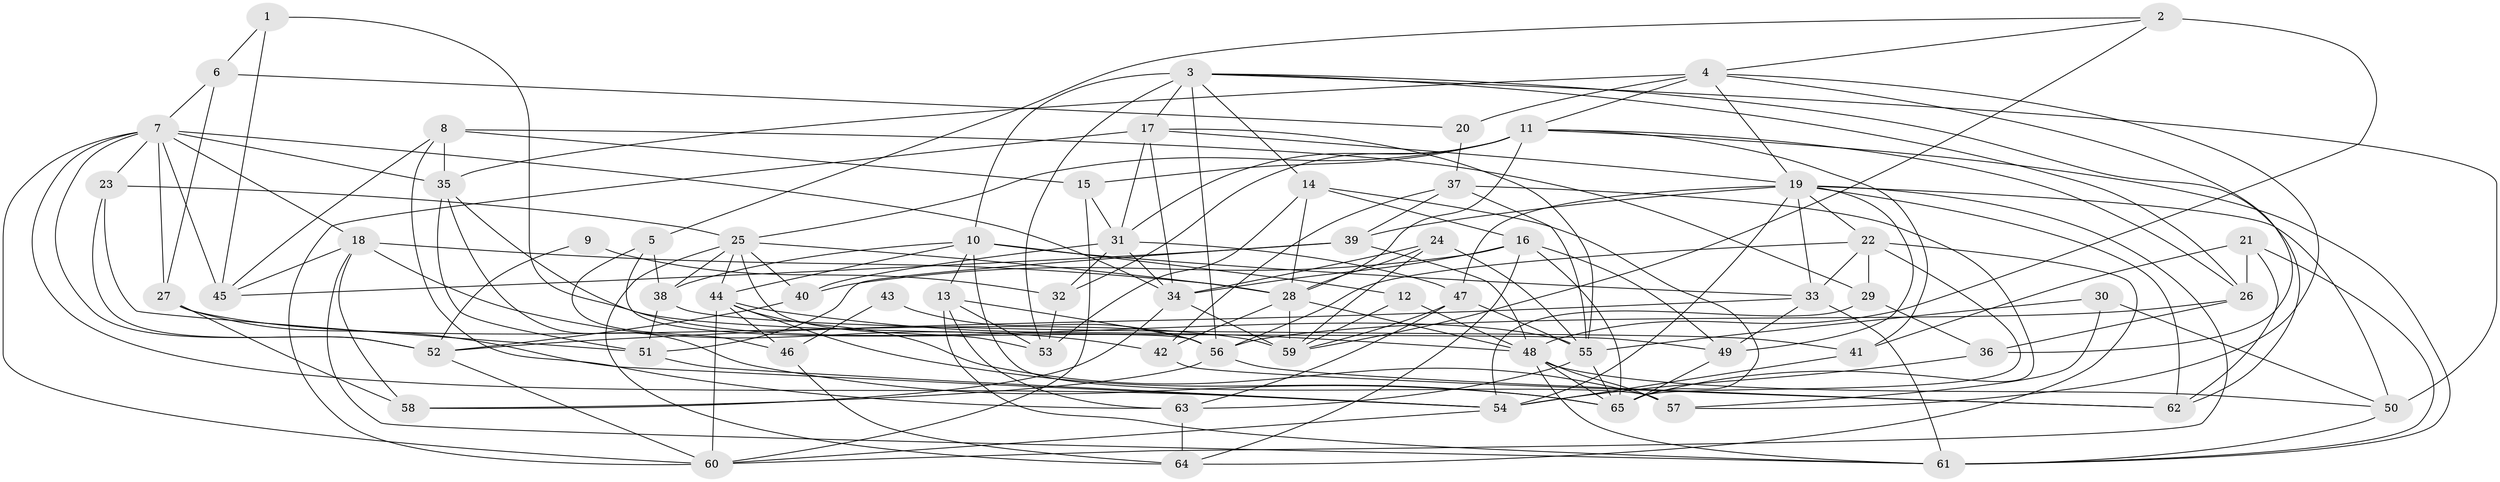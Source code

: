 // original degree distribution, {7: 0.03875968992248062, 3: 0.26356589147286824, 2: 0.13178294573643412, 4: 0.3333333333333333, 6: 0.06976744186046512, 5: 0.13178294573643412, 9: 0.015503875968992248, 8: 0.015503875968992248}
// Generated by graph-tools (version 1.1) at 2025/02/03/09/25 03:02:10]
// undirected, 65 vertices, 180 edges
graph export_dot {
graph [start="1"]
  node [color=gray90,style=filled];
  1;
  2;
  3;
  4;
  5;
  6;
  7;
  8;
  9;
  10;
  11;
  12;
  13;
  14;
  15;
  16;
  17;
  18;
  19;
  20;
  21;
  22;
  23;
  24;
  25;
  26;
  27;
  28;
  29;
  30;
  31;
  32;
  33;
  34;
  35;
  36;
  37;
  38;
  39;
  40;
  41;
  42;
  43;
  44;
  45;
  46;
  47;
  48;
  49;
  50;
  51;
  52;
  53;
  54;
  55;
  56;
  57;
  58;
  59;
  60;
  61;
  62;
  63;
  64;
  65;
  1 -- 6 [weight=1.0];
  1 -- 45 [weight=1.0];
  1 -- 55 [weight=1.0];
  2 -- 4 [weight=1.0];
  2 -- 5 [weight=1.0];
  2 -- 48 [weight=1.0];
  2 -- 59 [weight=1.0];
  3 -- 10 [weight=2.0];
  3 -- 14 [weight=1.0];
  3 -- 17 [weight=1.0];
  3 -- 26 [weight=1.0];
  3 -- 50 [weight=1.0];
  3 -- 53 [weight=1.0];
  3 -- 56 [weight=1.0];
  3 -- 62 [weight=1.0];
  4 -- 11 [weight=1.0];
  4 -- 19 [weight=1.0];
  4 -- 20 [weight=2.0];
  4 -- 35 [weight=1.0];
  4 -- 36 [weight=1.0];
  4 -- 57 [weight=1.0];
  5 -- 38 [weight=1.0];
  5 -- 46 [weight=1.0];
  5 -- 56 [weight=1.0];
  6 -- 7 [weight=1.0];
  6 -- 20 [weight=1.0];
  6 -- 27 [weight=1.0];
  7 -- 18 [weight=1.0];
  7 -- 23 [weight=1.0];
  7 -- 27 [weight=1.0];
  7 -- 34 [weight=1.0];
  7 -- 35 [weight=1.0];
  7 -- 45 [weight=1.0];
  7 -- 52 [weight=1.0];
  7 -- 54 [weight=1.0];
  7 -- 60 [weight=1.0];
  8 -- 15 [weight=1.0];
  8 -- 29 [weight=1.0];
  8 -- 35 [weight=1.0];
  8 -- 45 [weight=1.0];
  8 -- 63 [weight=1.0];
  9 -- 32 [weight=1.0];
  9 -- 52 [weight=1.0];
  10 -- 12 [weight=2.0];
  10 -- 13 [weight=1.0];
  10 -- 33 [weight=1.0];
  10 -- 38 [weight=1.0];
  10 -- 44 [weight=1.0];
  10 -- 57 [weight=1.0];
  11 -- 15 [weight=1.0];
  11 -- 25 [weight=1.0];
  11 -- 26 [weight=2.0];
  11 -- 28 [weight=1.0];
  11 -- 31 [weight=1.0];
  11 -- 32 [weight=2.0];
  11 -- 41 [weight=1.0];
  11 -- 61 [weight=1.0];
  12 -- 48 [weight=1.0];
  12 -- 59 [weight=1.0];
  13 -- 53 [weight=1.0];
  13 -- 56 [weight=1.0];
  13 -- 61 [weight=1.0];
  13 -- 63 [weight=1.0];
  14 -- 16 [weight=1.0];
  14 -- 28 [weight=1.0];
  14 -- 53 [weight=1.0];
  14 -- 65 [weight=1.0];
  15 -- 31 [weight=1.0];
  15 -- 60 [weight=1.0];
  16 -- 34 [weight=1.0];
  16 -- 40 [weight=1.0];
  16 -- 49 [weight=1.0];
  16 -- 64 [weight=1.0];
  16 -- 65 [weight=1.0];
  17 -- 19 [weight=1.0];
  17 -- 31 [weight=1.0];
  17 -- 34 [weight=1.0];
  17 -- 55 [weight=1.0];
  17 -- 60 [weight=1.0];
  18 -- 28 [weight=1.0];
  18 -- 42 [weight=2.0];
  18 -- 45 [weight=1.0];
  18 -- 58 [weight=1.0];
  18 -- 61 [weight=1.0];
  19 -- 22 [weight=1.0];
  19 -- 33 [weight=2.0];
  19 -- 39 [weight=1.0];
  19 -- 47 [weight=1.0];
  19 -- 49 [weight=2.0];
  19 -- 50 [weight=1.0];
  19 -- 54 [weight=2.0];
  19 -- 60 [weight=1.0];
  19 -- 62 [weight=1.0];
  20 -- 37 [weight=1.0];
  21 -- 26 [weight=1.0];
  21 -- 41 [weight=1.0];
  21 -- 61 [weight=1.0];
  21 -- 62 [weight=1.0];
  22 -- 29 [weight=1.0];
  22 -- 33 [weight=1.0];
  22 -- 56 [weight=1.0];
  22 -- 64 [weight=1.0];
  22 -- 65 [weight=1.0];
  23 -- 25 [weight=1.0];
  23 -- 51 [weight=1.0];
  23 -- 52 [weight=1.0];
  24 -- 28 [weight=1.0];
  24 -- 34 [weight=1.0];
  24 -- 55 [weight=1.0];
  24 -- 59 [weight=1.0];
  25 -- 28 [weight=1.0];
  25 -- 38 [weight=1.0];
  25 -- 40 [weight=1.0];
  25 -- 44 [weight=1.0];
  25 -- 53 [weight=1.0];
  25 -- 64 [weight=1.0];
  26 -- 36 [weight=1.0];
  26 -- 56 [weight=1.0];
  27 -- 54 [weight=1.0];
  27 -- 58 [weight=1.0];
  27 -- 59 [weight=2.0];
  28 -- 42 [weight=1.0];
  28 -- 48 [weight=1.0];
  28 -- 59 [weight=1.0];
  29 -- 36 [weight=1.0];
  29 -- 54 [weight=1.0];
  30 -- 50 [weight=1.0];
  30 -- 55 [weight=1.0];
  30 -- 57 [weight=1.0];
  31 -- 32 [weight=1.0];
  31 -- 34 [weight=1.0];
  31 -- 40 [weight=1.0];
  31 -- 47 [weight=1.0];
  32 -- 53 [weight=2.0];
  33 -- 49 [weight=1.0];
  33 -- 52 [weight=1.0];
  33 -- 61 [weight=1.0];
  34 -- 58 [weight=1.0];
  34 -- 59 [weight=2.0];
  35 -- 49 [weight=1.0];
  35 -- 51 [weight=1.0];
  35 -- 65 [weight=1.0];
  36 -- 54 [weight=2.0];
  37 -- 39 [weight=1.0];
  37 -- 42 [weight=1.0];
  37 -- 55 [weight=1.0];
  37 -- 65 [weight=1.0];
  38 -- 41 [weight=1.0];
  38 -- 51 [weight=1.0];
  39 -- 45 [weight=1.0];
  39 -- 48 [weight=1.0];
  39 -- 51 [weight=1.0];
  40 -- 52 [weight=1.0];
  41 -- 54 [weight=1.0];
  42 -- 62 [weight=1.0];
  43 -- 46 [weight=1.0];
  43 -- 56 [weight=1.0];
  44 -- 46 [weight=1.0];
  44 -- 48 [weight=1.0];
  44 -- 57 [weight=1.0];
  44 -- 60 [weight=1.0];
  44 -- 65 [weight=1.0];
  46 -- 64 [weight=1.0];
  47 -- 55 [weight=1.0];
  47 -- 59 [weight=1.0];
  47 -- 63 [weight=1.0];
  48 -- 50 [weight=1.0];
  48 -- 57 [weight=1.0];
  48 -- 61 [weight=1.0];
  48 -- 65 [weight=1.0];
  49 -- 65 [weight=1.0];
  50 -- 61 [weight=1.0];
  51 -- 54 [weight=1.0];
  52 -- 60 [weight=1.0];
  54 -- 60 [weight=2.0];
  55 -- 63 [weight=1.0];
  55 -- 65 [weight=1.0];
  56 -- 58 [weight=1.0];
  56 -- 62 [weight=1.0];
  63 -- 64 [weight=1.0];
}
